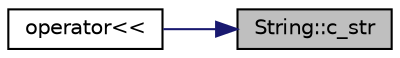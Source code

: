 digraph "String::c_str"
{
 // LATEX_PDF_SIZE
  edge [fontname="Helvetica",fontsize="10",labelfontname="Helvetica",labelfontsize="10"];
  node [fontname="Helvetica",fontsize="10",shape=record];
  rankdir="RL";
  Node1 [label="String::c_str",height=0.2,width=0.4,color="black", fillcolor="grey75", style="filled", fontcolor="black",tooltip=" "];
  Node1 -> Node2 [dir="back",color="midnightblue",fontsize="10",style="solid"];
  Node2 [label="operator\<\<",height=0.2,width=0.4,color="black", fillcolor="white", style="filled",URL="$string5_8cpp.html#a3297dac39e613b3f5f3c39bc9f6dfb07",tooltip=" "];
}

